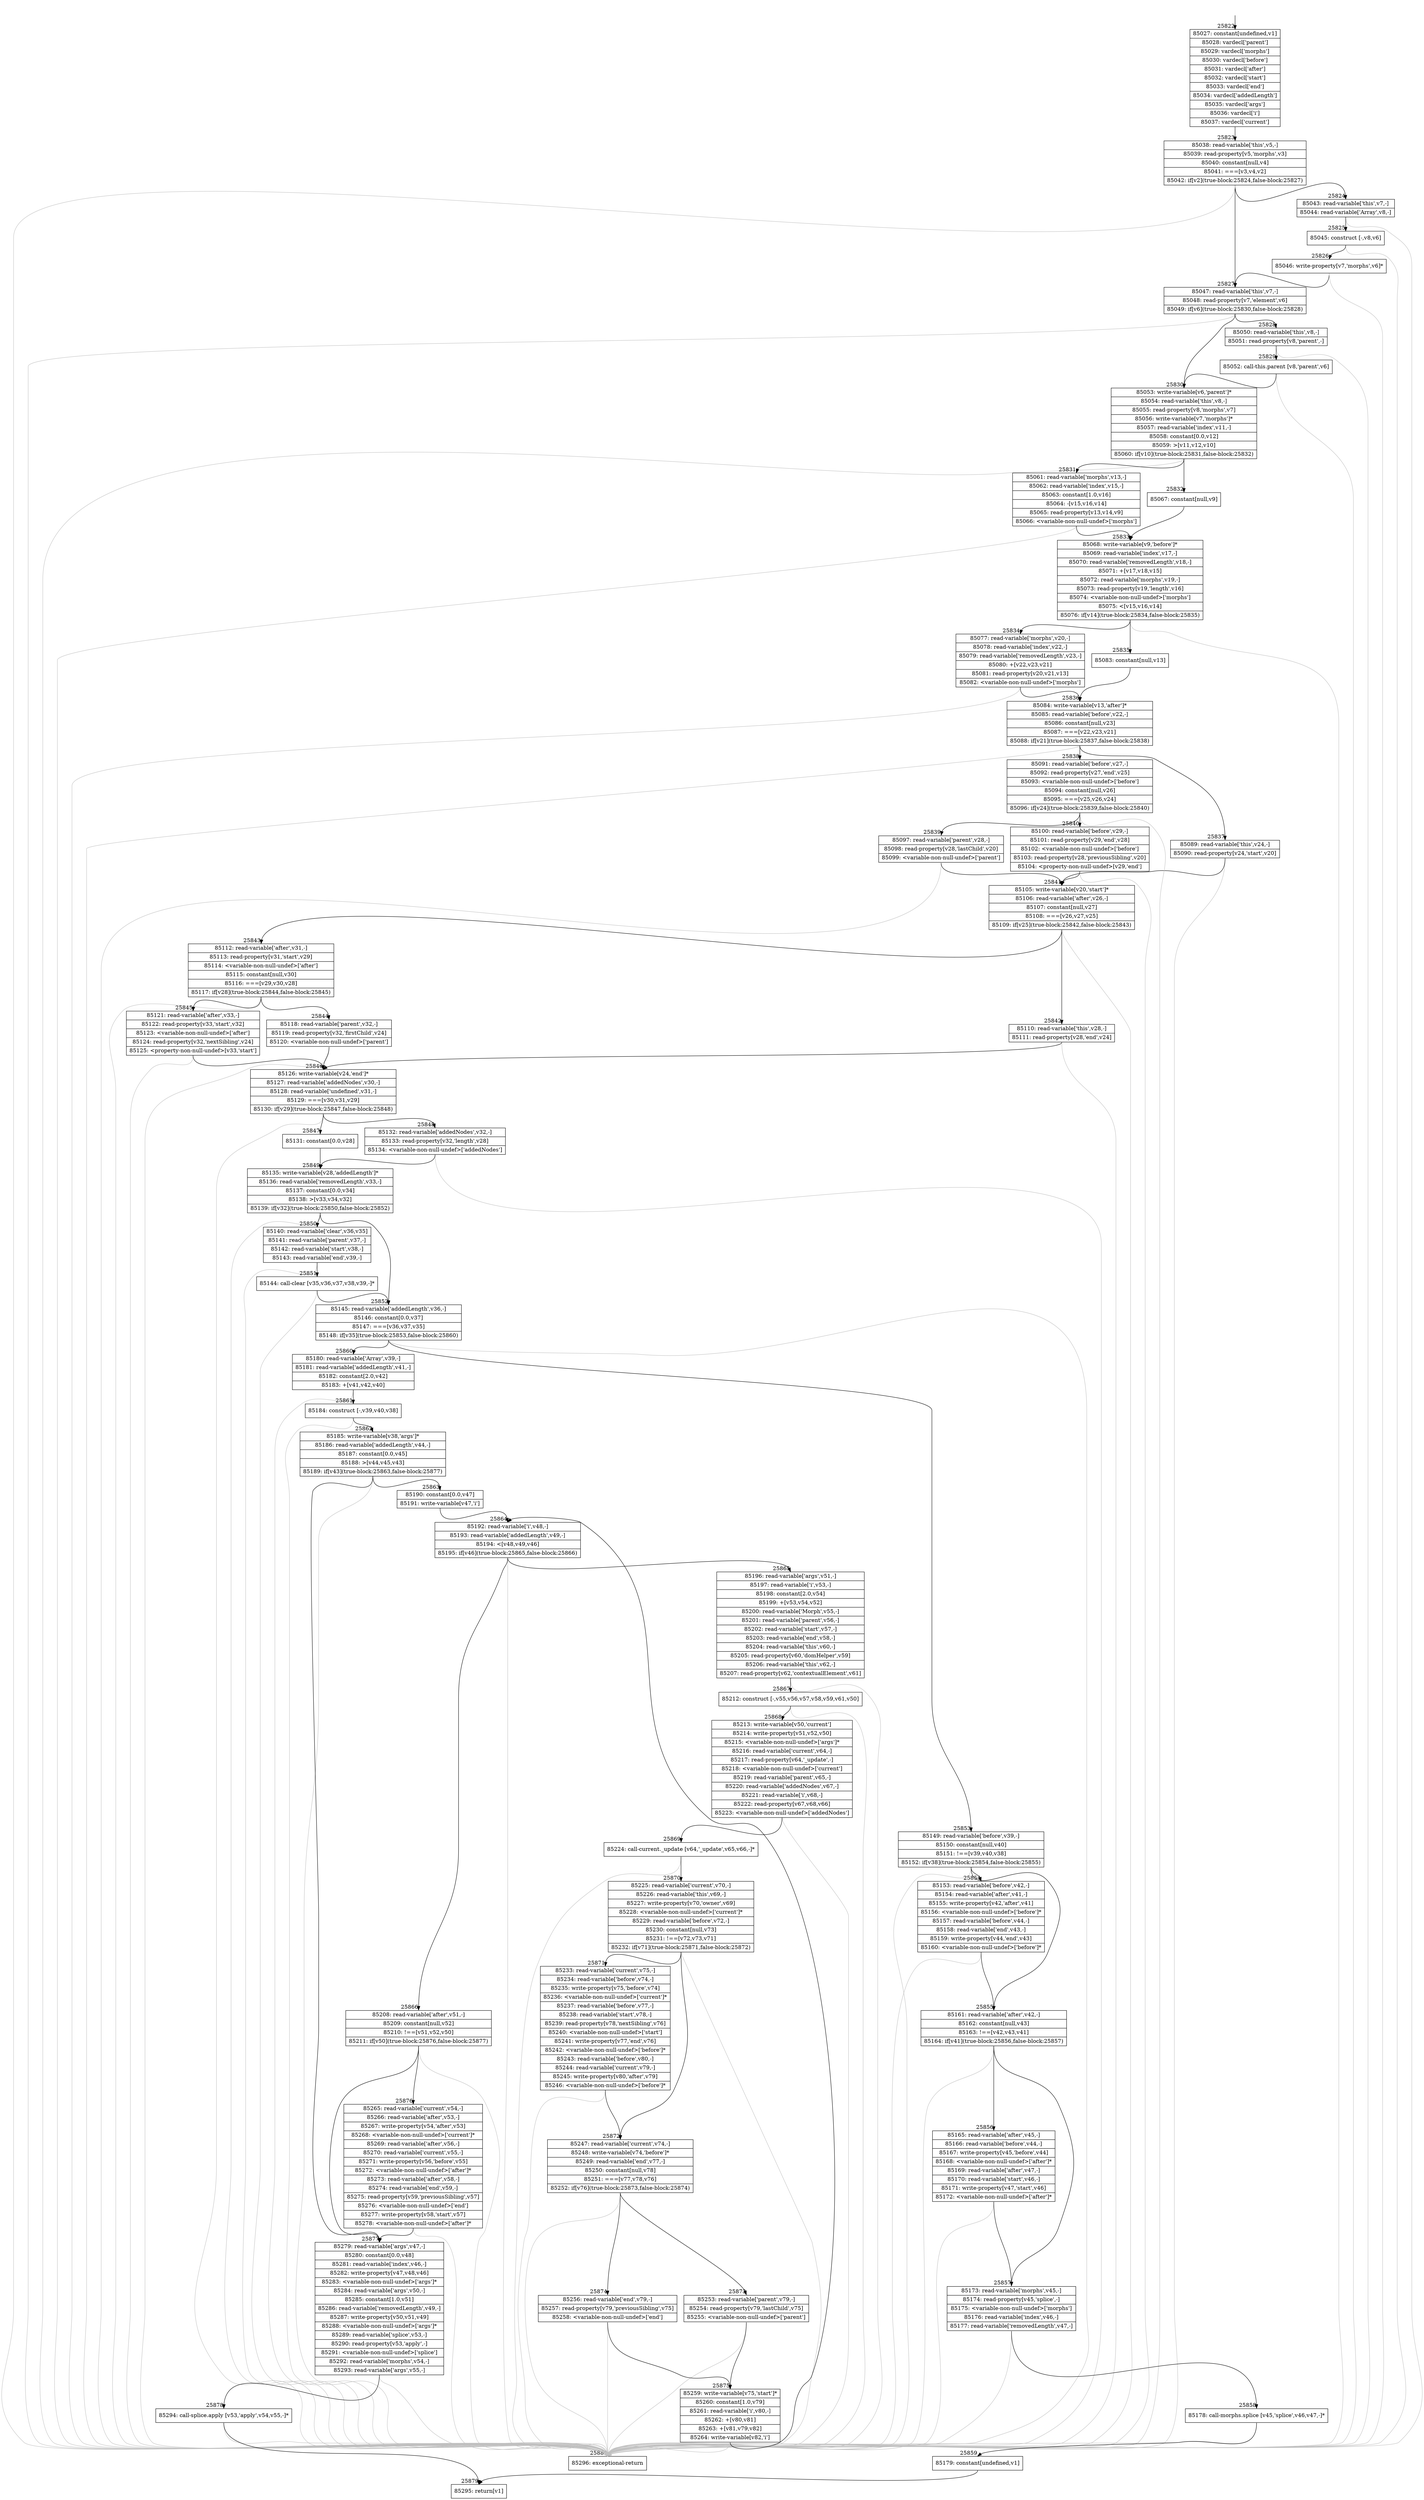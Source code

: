 digraph {
rankdir="TD"
BB_entry2262[shape=none,label=""];
BB_entry2262 -> BB25822 [tailport=s, headport=n, headlabel="    25822"]
BB25822 [shape=record label="{85027: constant[undefined,v1]|85028: vardecl['parent']|85029: vardecl['morphs']|85030: vardecl['before']|85031: vardecl['after']|85032: vardecl['start']|85033: vardecl['end']|85034: vardecl['addedLength']|85035: vardecl['args']|85036: vardecl['i']|85037: vardecl['current']}" ] 
BB25822 -> BB25823 [tailport=s, headport=n, headlabel="      25823"]
BB25823 [shape=record label="{85038: read-variable['this',v5,-]|85039: read-property[v5,'morphs',v3]|85040: constant[null,v4]|85041: ===[v3,v4,v2]|85042: if[v2](true-block:25824,false-block:25827)}" ] 
BB25823 -> BB25824 [tailport=s, headport=n, headlabel="      25824"]
BB25823 -> BB25827 [tailport=s, headport=n, headlabel="      25827"]
BB25823 -> BB25880 [tailport=s, headport=n, color=gray, headlabel="      25880"]
BB25824 [shape=record label="{85043: read-variable['this',v7,-]|85044: read-variable['Array',v8,-]}" ] 
BB25824 -> BB25825 [tailport=s, headport=n, headlabel="      25825"]
BB25824 -> BB25880 [tailport=s, headport=n, color=gray]
BB25825 [shape=record label="{85045: construct [-,v8,v6]}" ] 
BB25825 -> BB25826 [tailport=s, headport=n, headlabel="      25826"]
BB25825 -> BB25880 [tailport=s, headport=n, color=gray]
BB25826 [shape=record label="{85046: write-property[v7,'morphs',v6]*}" ] 
BB25826 -> BB25827 [tailport=s, headport=n]
BB25826 -> BB25880 [tailport=s, headport=n, color=gray]
BB25827 [shape=record label="{85047: read-variable['this',v7,-]|85048: read-property[v7,'element',v6]|85049: if[v6](true-block:25830,false-block:25828)}" ] 
BB25827 -> BB25830 [tailport=s, headport=n, headlabel="      25830"]
BB25827 -> BB25828 [tailport=s, headport=n, headlabel="      25828"]
BB25827 -> BB25880 [tailport=s, headport=n, color=gray]
BB25828 [shape=record label="{85050: read-variable['this',v8,-]|85051: read-property[v8,'parent',-]}" ] 
BB25828 -> BB25829 [tailport=s, headport=n, headlabel="      25829"]
BB25828 -> BB25880 [tailport=s, headport=n, color=gray]
BB25829 [shape=record label="{85052: call-this.parent [v8,'parent',v6]}" ] 
BB25829 -> BB25830 [tailport=s, headport=n]
BB25829 -> BB25880 [tailport=s, headport=n, color=gray]
BB25830 [shape=record label="{85053: write-variable[v6,'parent']*|85054: read-variable['this',v8,-]|85055: read-property[v8,'morphs',v7]|85056: write-variable[v7,'morphs']*|85057: read-variable['index',v11,-]|85058: constant[0.0,v12]|85059: \>[v11,v12,v10]|85060: if[v10](true-block:25831,false-block:25832)}" ] 
BB25830 -> BB25831 [tailport=s, headport=n, headlabel="      25831"]
BB25830 -> BB25832 [tailport=s, headport=n, headlabel="      25832"]
BB25830 -> BB25880 [tailport=s, headport=n, color=gray]
BB25831 [shape=record label="{85061: read-variable['morphs',v13,-]|85062: read-variable['index',v15,-]|85063: constant[1.0,v16]|85064: -[v15,v16,v14]|85065: read-property[v13,v14,v9]|85066: \<variable-non-null-undef\>['morphs']}" ] 
BB25831 -> BB25833 [tailport=s, headport=n, headlabel="      25833"]
BB25831 -> BB25880 [tailport=s, headport=n, color=gray]
BB25832 [shape=record label="{85067: constant[null,v9]}" ] 
BB25832 -> BB25833 [tailport=s, headport=n]
BB25833 [shape=record label="{85068: write-variable[v9,'before']*|85069: read-variable['index',v17,-]|85070: read-variable['removedLength',v18,-]|85071: +[v17,v18,v15]|85072: read-variable['morphs',v19,-]|85073: read-property[v19,'length',v16]|85074: \<variable-non-null-undef\>['morphs']|85075: \<[v15,v16,v14]|85076: if[v14](true-block:25834,false-block:25835)}" ] 
BB25833 -> BB25834 [tailport=s, headport=n, headlabel="      25834"]
BB25833 -> BB25835 [tailport=s, headport=n, headlabel="      25835"]
BB25833 -> BB25880 [tailport=s, headport=n, color=gray]
BB25834 [shape=record label="{85077: read-variable['morphs',v20,-]|85078: read-variable['index',v22,-]|85079: read-variable['removedLength',v23,-]|85080: +[v22,v23,v21]|85081: read-property[v20,v21,v13]|85082: \<variable-non-null-undef\>['morphs']}" ] 
BB25834 -> BB25836 [tailport=s, headport=n, headlabel="      25836"]
BB25834 -> BB25880 [tailport=s, headport=n, color=gray]
BB25835 [shape=record label="{85083: constant[null,v13]}" ] 
BB25835 -> BB25836 [tailport=s, headport=n]
BB25836 [shape=record label="{85084: write-variable[v13,'after']*|85085: read-variable['before',v22,-]|85086: constant[null,v23]|85087: ===[v22,v23,v21]|85088: if[v21](true-block:25837,false-block:25838)}" ] 
BB25836 -> BB25837 [tailport=s, headport=n, headlabel="      25837"]
BB25836 -> BB25838 [tailport=s, headport=n, headlabel="      25838"]
BB25836 -> BB25880 [tailport=s, headport=n, color=gray]
BB25837 [shape=record label="{85089: read-variable['this',v24,-]|85090: read-property[v24,'start',v20]}" ] 
BB25837 -> BB25841 [tailport=s, headport=n, headlabel="      25841"]
BB25837 -> BB25880 [tailport=s, headport=n, color=gray]
BB25838 [shape=record label="{85091: read-variable['before',v27,-]|85092: read-property[v27,'end',v25]|85093: \<variable-non-null-undef\>['before']|85094: constant[null,v26]|85095: ===[v25,v26,v24]|85096: if[v24](true-block:25839,false-block:25840)}" ] 
BB25838 -> BB25839 [tailport=s, headport=n, headlabel="      25839"]
BB25838 -> BB25840 [tailport=s, headport=n, headlabel="      25840"]
BB25838 -> BB25880 [tailport=s, headport=n, color=gray]
BB25839 [shape=record label="{85097: read-variable['parent',v28,-]|85098: read-property[v28,'lastChild',v20]|85099: \<variable-non-null-undef\>['parent']}" ] 
BB25839 -> BB25841 [tailport=s, headport=n]
BB25839 -> BB25880 [tailport=s, headport=n, color=gray]
BB25840 [shape=record label="{85100: read-variable['before',v29,-]|85101: read-property[v29,'end',v28]|85102: \<variable-non-null-undef\>['before']|85103: read-property[v28,'previousSibling',v20]|85104: \<property-non-null-undef\>[v29,'end']}" ] 
BB25840 -> BB25841 [tailport=s, headport=n]
BB25840 -> BB25880 [tailport=s, headport=n, color=gray]
BB25841 [shape=record label="{85105: write-variable[v20,'start']*|85106: read-variable['after',v26,-]|85107: constant[null,v27]|85108: ===[v26,v27,v25]|85109: if[v25](true-block:25842,false-block:25843)}" ] 
BB25841 -> BB25842 [tailport=s, headport=n, headlabel="      25842"]
BB25841 -> BB25843 [tailport=s, headport=n, headlabel="      25843"]
BB25841 -> BB25880 [tailport=s, headport=n, color=gray]
BB25842 [shape=record label="{85110: read-variable['this',v28,-]|85111: read-property[v28,'end',v24]}" ] 
BB25842 -> BB25846 [tailport=s, headport=n, headlabel="      25846"]
BB25842 -> BB25880 [tailport=s, headport=n, color=gray]
BB25843 [shape=record label="{85112: read-variable['after',v31,-]|85113: read-property[v31,'start',v29]|85114: \<variable-non-null-undef\>['after']|85115: constant[null,v30]|85116: ===[v29,v30,v28]|85117: if[v28](true-block:25844,false-block:25845)}" ] 
BB25843 -> BB25844 [tailport=s, headport=n, headlabel="      25844"]
BB25843 -> BB25845 [tailport=s, headport=n, headlabel="      25845"]
BB25843 -> BB25880 [tailport=s, headport=n, color=gray]
BB25844 [shape=record label="{85118: read-variable['parent',v32,-]|85119: read-property[v32,'firstChild',v24]|85120: \<variable-non-null-undef\>['parent']}" ] 
BB25844 -> BB25846 [tailport=s, headport=n]
BB25844 -> BB25880 [tailport=s, headport=n, color=gray]
BB25845 [shape=record label="{85121: read-variable['after',v33,-]|85122: read-property[v33,'start',v32]|85123: \<variable-non-null-undef\>['after']|85124: read-property[v32,'nextSibling',v24]|85125: \<property-non-null-undef\>[v33,'start']}" ] 
BB25845 -> BB25846 [tailport=s, headport=n]
BB25845 -> BB25880 [tailport=s, headport=n, color=gray]
BB25846 [shape=record label="{85126: write-variable[v24,'end']*|85127: read-variable['addedNodes',v30,-]|85128: read-variable['undefined',v31,-]|85129: ===[v30,v31,v29]|85130: if[v29](true-block:25847,false-block:25848)}" ] 
BB25846 -> BB25847 [tailport=s, headport=n, headlabel="      25847"]
BB25846 -> BB25848 [tailport=s, headport=n, headlabel="      25848"]
BB25846 -> BB25880 [tailport=s, headport=n, color=gray]
BB25847 [shape=record label="{85131: constant[0.0,v28]}" ] 
BB25847 -> BB25849 [tailport=s, headport=n, headlabel="      25849"]
BB25848 [shape=record label="{85132: read-variable['addedNodes',v32,-]|85133: read-property[v32,'length',v28]|85134: \<variable-non-null-undef\>['addedNodes']}" ] 
BB25848 -> BB25849 [tailport=s, headport=n]
BB25848 -> BB25880 [tailport=s, headport=n, color=gray]
BB25849 [shape=record label="{85135: write-variable[v28,'addedLength']*|85136: read-variable['removedLength',v33,-]|85137: constant[0.0,v34]|85138: \>[v33,v34,v32]|85139: if[v32](true-block:25850,false-block:25852)}" ] 
BB25849 -> BB25850 [tailport=s, headport=n, headlabel="      25850"]
BB25849 -> BB25852 [tailport=s, headport=n, headlabel="      25852"]
BB25849 -> BB25880 [tailport=s, headport=n, color=gray]
BB25850 [shape=record label="{85140: read-variable['clear',v36,v35]|85141: read-variable['parent',v37,-]|85142: read-variable['start',v38,-]|85143: read-variable['end',v39,-]}" ] 
BB25850 -> BB25851 [tailport=s, headport=n, headlabel="      25851"]
BB25850 -> BB25880 [tailport=s, headport=n, color=gray]
BB25851 [shape=record label="{85144: call-clear [v35,v36,v37,v38,v39,-]*}" ] 
BB25851 -> BB25852 [tailport=s, headport=n]
BB25851 -> BB25880 [tailport=s, headport=n, color=gray]
BB25852 [shape=record label="{85145: read-variable['addedLength',v36,-]|85146: constant[0.0,v37]|85147: ===[v36,v37,v35]|85148: if[v35](true-block:25853,false-block:25860)}" ] 
BB25852 -> BB25853 [tailport=s, headport=n, headlabel="      25853"]
BB25852 -> BB25860 [tailport=s, headport=n, headlabel="      25860"]
BB25852 -> BB25880 [tailport=s, headport=n, color=gray]
BB25853 [shape=record label="{85149: read-variable['before',v39,-]|85150: constant[null,v40]|85151: !==[v39,v40,v38]|85152: if[v38](true-block:25854,false-block:25855)}" ] 
BB25853 -> BB25854 [tailport=s, headport=n, headlabel="      25854"]
BB25853 -> BB25855 [tailport=s, headport=n, headlabel="      25855"]
BB25853 -> BB25880 [tailport=s, headport=n, color=gray]
BB25854 [shape=record label="{85153: read-variable['before',v42,-]|85154: read-variable['after',v41,-]|85155: write-property[v42,'after',v41]|85156: \<variable-non-null-undef\>['before']*|85157: read-variable['before',v44,-]|85158: read-variable['end',v43,-]|85159: write-property[v44,'end',v43]|85160: \<variable-non-null-undef\>['before']*}" ] 
BB25854 -> BB25855 [tailport=s, headport=n]
BB25854 -> BB25880 [tailport=s, headport=n, color=gray]
BB25855 [shape=record label="{85161: read-variable['after',v42,-]|85162: constant[null,v43]|85163: !==[v42,v43,v41]|85164: if[v41](true-block:25856,false-block:25857)}" ] 
BB25855 -> BB25856 [tailport=s, headport=n, headlabel="      25856"]
BB25855 -> BB25857 [tailport=s, headport=n, headlabel="      25857"]
BB25855 -> BB25880 [tailport=s, headport=n, color=gray]
BB25856 [shape=record label="{85165: read-variable['after',v45,-]|85166: read-variable['before',v44,-]|85167: write-property[v45,'before',v44]|85168: \<variable-non-null-undef\>['after']*|85169: read-variable['after',v47,-]|85170: read-variable['start',v46,-]|85171: write-property[v47,'start',v46]|85172: \<variable-non-null-undef\>['after']*}" ] 
BB25856 -> BB25857 [tailport=s, headport=n]
BB25856 -> BB25880 [tailport=s, headport=n, color=gray]
BB25857 [shape=record label="{85173: read-variable['morphs',v45,-]|85174: read-property[v45,'splice',-]|85175: \<variable-non-null-undef\>['morphs']|85176: read-variable['index',v46,-]|85177: read-variable['removedLength',v47,-]}" ] 
BB25857 -> BB25858 [tailport=s, headport=n, headlabel="      25858"]
BB25857 -> BB25880 [tailport=s, headport=n, color=gray]
BB25858 [shape=record label="{85178: call-morphs.splice [v45,'splice',v46,v47,-]*}" ] 
BB25858 -> BB25859 [tailport=s, headport=n, headlabel="      25859"]
BB25858 -> BB25880 [tailport=s, headport=n, color=gray]
BB25859 [shape=record label="{85179: constant[undefined,v1]}" ] 
BB25859 -> BB25879 [tailport=s, headport=n, headlabel="      25879"]
BB25860 [shape=record label="{85180: read-variable['Array',v39,-]|85181: read-variable['addedLength',v41,-]|85182: constant[2.0,v42]|85183: +[v41,v42,v40]}" ] 
BB25860 -> BB25861 [tailport=s, headport=n, headlabel="      25861"]
BB25860 -> BB25880 [tailport=s, headport=n, color=gray]
BB25861 [shape=record label="{85184: construct [-,v39,v40,v38]}" ] 
BB25861 -> BB25862 [tailport=s, headport=n, headlabel="      25862"]
BB25861 -> BB25880 [tailport=s, headport=n, color=gray]
BB25862 [shape=record label="{85185: write-variable[v38,'args']*|85186: read-variable['addedLength',v44,-]|85187: constant[0.0,v45]|85188: \>[v44,v45,v43]|85189: if[v43](true-block:25863,false-block:25877)}" ] 
BB25862 -> BB25863 [tailport=s, headport=n, headlabel="      25863"]
BB25862 -> BB25877 [tailport=s, headport=n, headlabel="      25877"]
BB25862 -> BB25880 [tailport=s, headport=n, color=gray]
BB25863 [shape=record label="{85190: constant[0.0,v47]|85191: write-variable[v47,'i']}" ] 
BB25863 -> BB25864 [tailport=s, headport=n, headlabel="      25864"]
BB25864 [shape=record label="{85192: read-variable['i',v48,-]|85193: read-variable['addedLength',v49,-]|85194: \<[v48,v49,v46]|85195: if[v46](true-block:25865,false-block:25866)}" ] 
BB25864 -> BB25865 [tailport=s, headport=n, headlabel="      25865"]
BB25864 -> BB25866 [tailport=s, headport=n, headlabel="      25866"]
BB25864 -> BB25880 [tailport=s, headport=n, color=gray]
BB25865 [shape=record label="{85196: read-variable['args',v51,-]|85197: read-variable['i',v53,-]|85198: constant[2.0,v54]|85199: +[v53,v54,v52]|85200: read-variable['Morph',v55,-]|85201: read-variable['parent',v56,-]|85202: read-variable['start',v57,-]|85203: read-variable['end',v58,-]|85204: read-variable['this',v60,-]|85205: read-property[v60,'domHelper',v59]|85206: read-variable['this',v62,-]|85207: read-property[v62,'contextualElement',v61]}" ] 
BB25865 -> BB25867 [tailport=s, headport=n, headlabel="      25867"]
BB25865 -> BB25880 [tailport=s, headport=n, color=gray]
BB25866 [shape=record label="{85208: read-variable['after',v51,-]|85209: constant[null,v52]|85210: !==[v51,v52,v50]|85211: if[v50](true-block:25876,false-block:25877)}" ] 
BB25866 -> BB25876 [tailport=s, headport=n, headlabel="      25876"]
BB25866 -> BB25877 [tailport=s, headport=n]
BB25866 -> BB25880 [tailport=s, headport=n, color=gray]
BB25867 [shape=record label="{85212: construct [-,v55,v56,v57,v58,v59,v61,v50]}" ] 
BB25867 -> BB25868 [tailport=s, headport=n, headlabel="      25868"]
BB25867 -> BB25880 [tailport=s, headport=n, color=gray]
BB25868 [shape=record label="{85213: write-variable[v50,'current']|85214: write-property[v51,v52,v50]|85215: \<variable-non-null-undef\>['args']*|85216: read-variable['current',v64,-]|85217: read-property[v64,'_update',-]|85218: \<variable-non-null-undef\>['current']|85219: read-variable['parent',v65,-]|85220: read-variable['addedNodes',v67,-]|85221: read-variable['i',v68,-]|85222: read-property[v67,v68,v66]|85223: \<variable-non-null-undef\>['addedNodes']}" ] 
BB25868 -> BB25869 [tailport=s, headport=n, headlabel="      25869"]
BB25868 -> BB25880 [tailport=s, headport=n, color=gray]
BB25869 [shape=record label="{85224: call-current._update [v64,'_update',v65,v66,-]*}" ] 
BB25869 -> BB25870 [tailport=s, headport=n, headlabel="      25870"]
BB25869 -> BB25880 [tailport=s, headport=n, color=gray]
BB25870 [shape=record label="{85225: read-variable['current',v70,-]|85226: read-variable['this',v69,-]|85227: write-property[v70,'owner',v69]|85228: \<variable-non-null-undef\>['current']*|85229: read-variable['before',v72,-]|85230: constant[null,v73]|85231: !==[v72,v73,v71]|85232: if[v71](true-block:25871,false-block:25872)}" ] 
BB25870 -> BB25871 [tailport=s, headport=n, headlabel="      25871"]
BB25870 -> BB25872 [tailport=s, headport=n, headlabel="      25872"]
BB25870 -> BB25880 [tailport=s, headport=n, color=gray]
BB25871 [shape=record label="{85233: read-variable['current',v75,-]|85234: read-variable['before',v74,-]|85235: write-property[v75,'before',v74]|85236: \<variable-non-null-undef\>['current']*|85237: read-variable['before',v77,-]|85238: read-variable['start',v78,-]|85239: read-property[v78,'nextSibling',v76]|85240: \<variable-non-null-undef\>['start']|85241: write-property[v77,'end',v76]|85242: \<variable-non-null-undef\>['before']*|85243: read-variable['before',v80,-]|85244: read-variable['current',v79,-]|85245: write-property[v80,'after',v79]|85246: \<variable-non-null-undef\>['before']*}" ] 
BB25871 -> BB25872 [tailport=s, headport=n]
BB25871 -> BB25880 [tailport=s, headport=n, color=gray]
BB25872 [shape=record label="{85247: read-variable['current',v74,-]|85248: write-variable[v74,'before']*|85249: read-variable['end',v77,-]|85250: constant[null,v78]|85251: ===[v77,v78,v76]|85252: if[v76](true-block:25873,false-block:25874)}" ] 
BB25872 -> BB25873 [tailport=s, headport=n, headlabel="      25873"]
BB25872 -> BB25874 [tailport=s, headport=n, headlabel="      25874"]
BB25872 -> BB25880 [tailport=s, headport=n, color=gray]
BB25873 [shape=record label="{85253: read-variable['parent',v79,-]|85254: read-property[v79,'lastChild',v75]|85255: \<variable-non-null-undef\>['parent']}" ] 
BB25873 -> BB25875 [tailport=s, headport=n, headlabel="      25875"]
BB25873 -> BB25880 [tailport=s, headport=n, color=gray]
BB25874 [shape=record label="{85256: read-variable['end',v79,-]|85257: read-property[v79,'previousSibling',v75]|85258: \<variable-non-null-undef\>['end']}" ] 
BB25874 -> BB25875 [tailport=s, headport=n]
BB25874 -> BB25880 [tailport=s, headport=n, color=gray]
BB25875 [shape=record label="{85259: write-variable[v75,'start']*|85260: constant[1.0,v79]|85261: read-variable['i',v80,-]|85262: +[v80,v81]|85263: +[v81,v79,v82]|85264: write-variable[v82,'i']}" ] 
BB25875 -> BB25864 [tailport=s, headport=n]
BB25875 -> BB25880 [tailport=s, headport=n, color=gray]
BB25876 [shape=record label="{85265: read-variable['current',v54,-]|85266: read-variable['after',v53,-]|85267: write-property[v54,'after',v53]|85268: \<variable-non-null-undef\>['current']*|85269: read-variable['after',v56,-]|85270: read-variable['current',v55,-]|85271: write-property[v56,'before',v55]|85272: \<variable-non-null-undef\>['after']*|85273: read-variable['after',v58,-]|85274: read-variable['end',v59,-]|85275: read-property[v59,'previousSibling',v57]|85276: \<variable-non-null-undef\>['end']|85277: write-property[v58,'start',v57]|85278: \<variable-non-null-undef\>['after']*}" ] 
BB25876 -> BB25877 [tailport=s, headport=n]
BB25876 -> BB25880 [tailport=s, headport=n, color=gray]
BB25877 [shape=record label="{85279: read-variable['args',v47,-]|85280: constant[0.0,v48]|85281: read-variable['index',v46,-]|85282: write-property[v47,v48,v46]|85283: \<variable-non-null-undef\>['args']*|85284: read-variable['args',v50,-]|85285: constant[1.0,v51]|85286: read-variable['removedLength',v49,-]|85287: write-property[v50,v51,v49]|85288: \<variable-non-null-undef\>['args']*|85289: read-variable['splice',v53,-]|85290: read-property[v53,'apply',-]|85291: \<variable-non-null-undef\>['splice']|85292: read-variable['morphs',v54,-]|85293: read-variable['args',v55,-]}" ] 
BB25877 -> BB25878 [tailport=s, headport=n, headlabel="      25878"]
BB25877 -> BB25880 [tailport=s, headport=n, color=gray]
BB25878 [shape=record label="{85294: call-splice.apply [v53,'apply',v54,v55,-]*}" ] 
BB25878 -> BB25879 [tailport=s, headport=n]
BB25878 -> BB25880 [tailport=s, headport=n, color=gray]
BB25879 [shape=record label="{85295: return[v1]}" ] 
BB25880 [shape=record label="{85296: exceptional-return}" ] 
//#$~ 47443
}
